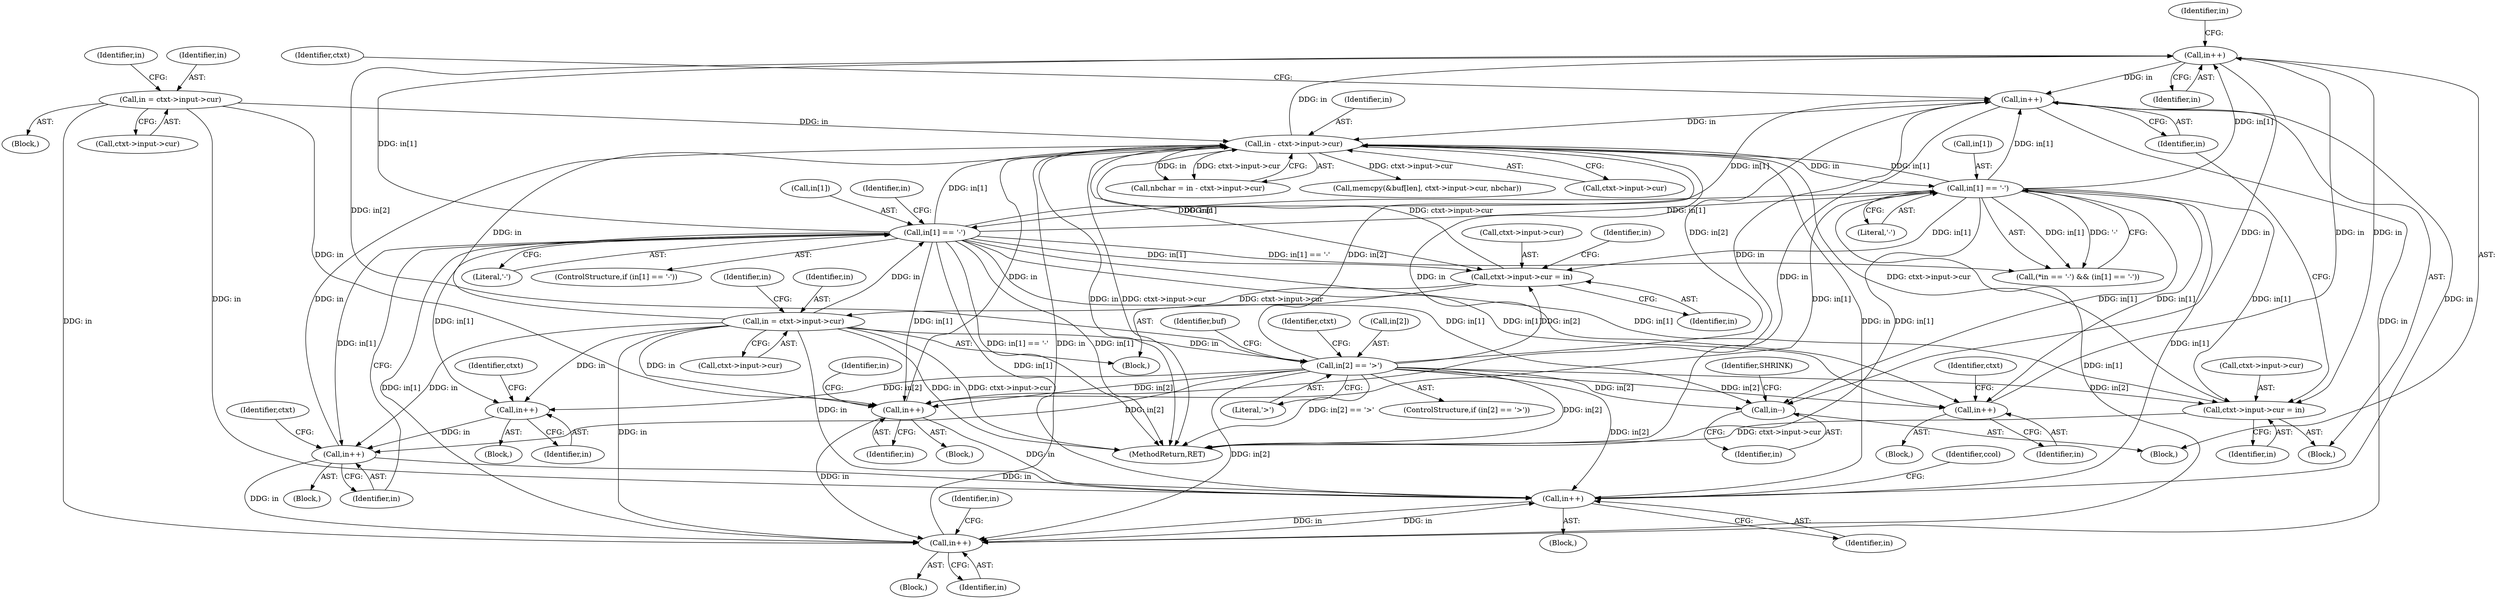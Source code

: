 digraph "0_Chrome_d0947db40187f4708c58e64cbd6013faf9eddeed_8@pointer" {
"1000490" [label="(Call,in--)"];
"1000459" [label="(Call,in++)"];
"1000508" [label="(Call,in[1] == '-')"];
"1000317" [label="(Call,in[1] == '-')"];
"1000279" [label="(Call,in - ctxt->input->cur)"];
"1000238" [label="(Call,in++)"];
"1000601" [label="(Call,in++)"];
"1000593" [label="(Call,in++)"];
"1000494" [label="(Call,in = ctxt->input->cur)"];
"1000425" [label="(Call,ctxt->input->cur = in)"];
"1000515" [label="(Call,in[2] == '>')"];
"1000474" [label="(Call,in++)"];
"1000198" [label="(Call,in++)"];
"1000168" [label="(Call,in = ctxt->input->cur)"];
"1000270" [label="(Call,in++)"];
"1000467" [label="(Call,ctxt->input->cur = in)"];
"1000438" [label="(Call,in++)"];
"1000598" [label="(Identifier,ctxt)"];
"1000168" [label="(Call,in = ctxt->input->cur)"];
"1000458" [label="(Block,)"];
"1000459" [label="(Call,in++)"];
"1000464" [label="(Identifier,in)"];
"1000479" [label="(Identifier,ctxt)"];
"1000274" [label="(Identifier,in)"];
"1000438" [label="(Call,in++)"];
"1000467" [label="(Call,ctxt->input->cur = in)"];
"1000280" [label="(Identifier,in)"];
"1000443" [label="(Identifier,ctxt)"];
"1000512" [label="(Literal,'-')"];
"1000321" [label="(Literal,'-')"];
"1000176" [label="(Block,)"];
"1000318" [label="(Call,in[1])"];
"1000516" [label="(Call,in[2])"];
"1000256" [label="(Block,)"];
"1000466" [label="(Block,)"];
"1000426" [label="(Call,ctxt->input->cur)"];
"1000515" [label="(Call,in[2] == '>')"];
"1000506" [label="(Block,)"];
"1000496" [label="(Call,ctxt->input->cur)"];
"1000508" [label="(Call,in[1] == '-')"];
"1000504" [label="(Identifier,in)"];
"1000475" [label="(Identifier,in)"];
"1000593" [label="(Call,in++)"];
"1000491" [label="(Identifier,in)"];
"1000169" [label="(Identifier,in)"];
"1000271" [label="(Identifier,in)"];
"1000170" [label="(Call,ctxt->input->cur)"];
"1000509" [label="(Call,in[1])"];
"1000270" [label="(Call,in++)"];
"1000277" [label="(Call,nbchar = in - ctxt->input->cur)"];
"1000237" [label="(Block,)"];
"1000241" [label="(Identifier,ccol)"];
"1000317" [label="(Call,in[1] == '-')"];
"1000239" [label="(Identifier,in)"];
"1000202" [label="(Identifier,in)"];
"1000517" [label="(Identifier,in)"];
"1000406" [label="(Call,memcpy(&buf[len], ctxt->input->cur, nbchar))"];
"1000437" [label="(Block,)"];
"1000514" [label="(ControlStructure,if (in[2] == '>'))"];
"1000180" [label="(Identifier,in)"];
"1000435" [label="(Identifier,in)"];
"1000602" [label="(Identifier,in)"];
"1000594" [label="(Identifier,in)"];
"1000635" [label="(MethodReturn,RET)"];
"1000473" [label="(Identifier,in)"];
"1000281" [label="(Call,ctxt->input->cur)"];
"1000425" [label="(Call,ctxt->input->cur = in)"];
"1000494" [label="(Call,in = ctxt->input->cur)"];
"1000439" [label="(Identifier,in)"];
"1000238" [label="(Call,in++)"];
"1000525" [label="(Identifier,ctxt)"];
"1000507" [label="(ControlStructure,if (in[1] == '-'))"];
"1000199" [label="(Identifier,in)"];
"1000606" [label="(Identifier,ctxt)"];
"1000460" [label="(Identifier,in)"];
"1000198" [label="(Call,in++)"];
"1000492" [label="(Identifier,SHRINK)"];
"1000495" [label="(Identifier,in)"];
"1000106" [label="(Block,)"];
"1000431" [label="(Identifier,in)"];
"1000474" [label="(Call,in++)"];
"1000184" [label="(Block,)"];
"1000580" [label="(Identifier,buf)"];
"1000490" [label="(Call,in--)"];
"1000468" [label="(Call,ctxt->input->cur)"];
"1000601" [label="(Call,in++)"];
"1000279" [label="(Call,in - ctxt->input->cur)"];
"1000513" [label="(Block,)"];
"1000312" [label="(Call,(*in == '-') && (in[1] == '-'))"];
"1000519" [label="(Literal,'>')"];
"1000490" -> "1000458"  [label="AST: "];
"1000490" -> "1000491"  [label="CFG: "];
"1000491" -> "1000490"  [label="AST: "];
"1000492" -> "1000490"  [label="CFG: "];
"1000459" -> "1000490"  [label="DDG: in"];
"1000508" -> "1000490"  [label="DDG: in[1]"];
"1000317" -> "1000490"  [label="DDG: in[1]"];
"1000515" -> "1000490"  [label="DDG: in[2]"];
"1000459" -> "1000458"  [label="AST: "];
"1000459" -> "1000460"  [label="CFG: "];
"1000460" -> "1000459"  [label="AST: "];
"1000464" -> "1000459"  [label="CFG: "];
"1000508" -> "1000459"  [label="DDG: in[1]"];
"1000317" -> "1000459"  [label="DDG: in[1]"];
"1000515" -> "1000459"  [label="DDG: in[2]"];
"1000438" -> "1000459"  [label="DDG: in"];
"1000279" -> "1000459"  [label="DDG: in"];
"1000459" -> "1000467"  [label="DDG: in"];
"1000459" -> "1000474"  [label="DDG: in"];
"1000508" -> "1000507"  [label="AST: "];
"1000508" -> "1000512"  [label="CFG: "];
"1000509" -> "1000508"  [label="AST: "];
"1000512" -> "1000508"  [label="AST: "];
"1000517" -> "1000508"  [label="CFG: "];
"1000602" -> "1000508"  [label="CFG: "];
"1000508" -> "1000635"  [label="DDG: in[1]"];
"1000508" -> "1000635"  [label="DDG: in[1] == '-'"];
"1000508" -> "1000198"  [label="DDG: in[1]"];
"1000508" -> "1000238"  [label="DDG: in[1]"];
"1000508" -> "1000270"  [label="DDG: in[1]"];
"1000508" -> "1000279"  [label="DDG: in[1]"];
"1000508" -> "1000312"  [label="DDG: in[1] == '-'"];
"1000508" -> "1000317"  [label="DDG: in[1]"];
"1000508" -> "1000425"  [label="DDG: in[1]"];
"1000508" -> "1000438"  [label="DDG: in[1]"];
"1000508" -> "1000467"  [label="DDG: in[1]"];
"1000508" -> "1000474"  [label="DDG: in[1]"];
"1000317" -> "1000508"  [label="DDG: in[1]"];
"1000494" -> "1000508"  [label="DDG: in"];
"1000508" -> "1000593"  [label="DDG: in[1]"];
"1000508" -> "1000601"  [label="DDG: in[1]"];
"1000317" -> "1000312"  [label="AST: "];
"1000317" -> "1000321"  [label="CFG: "];
"1000318" -> "1000317"  [label="AST: "];
"1000321" -> "1000317"  [label="AST: "];
"1000312" -> "1000317"  [label="CFG: "];
"1000317" -> "1000635"  [label="DDG: in[1]"];
"1000317" -> "1000198"  [label="DDG: in[1]"];
"1000317" -> "1000238"  [label="DDG: in[1]"];
"1000317" -> "1000270"  [label="DDG: in[1]"];
"1000317" -> "1000279"  [label="DDG: in[1]"];
"1000317" -> "1000312"  [label="DDG: in[1]"];
"1000317" -> "1000312"  [label="DDG: '-'"];
"1000279" -> "1000317"  [label="DDG: in"];
"1000317" -> "1000425"  [label="DDG: in[1]"];
"1000317" -> "1000438"  [label="DDG: in[1]"];
"1000317" -> "1000467"  [label="DDG: in[1]"];
"1000317" -> "1000474"  [label="DDG: in[1]"];
"1000279" -> "1000277"  [label="AST: "];
"1000279" -> "1000281"  [label="CFG: "];
"1000280" -> "1000279"  [label="AST: "];
"1000281" -> "1000279"  [label="AST: "];
"1000277" -> "1000279"  [label="CFG: "];
"1000279" -> "1000635"  [label="DDG: in"];
"1000279" -> "1000635"  [label="DDG: ctxt->input->cur"];
"1000279" -> "1000277"  [label="DDG: in"];
"1000279" -> "1000277"  [label="DDG: ctxt->input->cur"];
"1000238" -> "1000279"  [label="DDG: in"];
"1000601" -> "1000279"  [label="DDG: in"];
"1000474" -> "1000279"  [label="DDG: in"];
"1000198" -> "1000279"  [label="DDG: in"];
"1000270" -> "1000279"  [label="DDG: in"];
"1000168" -> "1000279"  [label="DDG: in"];
"1000494" -> "1000279"  [label="DDG: in"];
"1000515" -> "1000279"  [label="DDG: in[2]"];
"1000467" -> "1000279"  [label="DDG: ctxt->input->cur"];
"1000425" -> "1000279"  [label="DDG: ctxt->input->cur"];
"1000279" -> "1000406"  [label="DDG: ctxt->input->cur"];
"1000279" -> "1000425"  [label="DDG: in"];
"1000279" -> "1000438"  [label="DDG: in"];
"1000238" -> "1000237"  [label="AST: "];
"1000238" -> "1000239"  [label="CFG: "];
"1000239" -> "1000238"  [label="AST: "];
"1000241" -> "1000238"  [label="CFG: "];
"1000601" -> "1000238"  [label="DDG: in"];
"1000474" -> "1000238"  [label="DDG: in"];
"1000198" -> "1000238"  [label="DDG: in"];
"1000270" -> "1000238"  [label="DDG: in"];
"1000168" -> "1000238"  [label="DDG: in"];
"1000494" -> "1000238"  [label="DDG: in"];
"1000515" -> "1000238"  [label="DDG: in[2]"];
"1000238" -> "1000270"  [label="DDG: in"];
"1000601" -> "1000506"  [label="AST: "];
"1000601" -> "1000602"  [label="CFG: "];
"1000602" -> "1000601"  [label="AST: "];
"1000606" -> "1000601"  [label="CFG: "];
"1000601" -> "1000270"  [label="DDG: in"];
"1000593" -> "1000601"  [label="DDG: in"];
"1000494" -> "1000601"  [label="DDG: in"];
"1000515" -> "1000601"  [label="DDG: in[2]"];
"1000593" -> "1000513"  [label="AST: "];
"1000593" -> "1000594"  [label="CFG: "];
"1000594" -> "1000593"  [label="AST: "];
"1000598" -> "1000593"  [label="CFG: "];
"1000494" -> "1000593"  [label="DDG: in"];
"1000515" -> "1000593"  [label="DDG: in[2]"];
"1000494" -> "1000176"  [label="AST: "];
"1000494" -> "1000496"  [label="CFG: "];
"1000495" -> "1000494"  [label="AST: "];
"1000496" -> "1000494"  [label="AST: "];
"1000504" -> "1000494"  [label="CFG: "];
"1000494" -> "1000635"  [label="DDG: ctxt->input->cur"];
"1000494" -> "1000635"  [label="DDG: in"];
"1000494" -> "1000198"  [label="DDG: in"];
"1000494" -> "1000270"  [label="DDG: in"];
"1000425" -> "1000494"  [label="DDG: ctxt->input->cur"];
"1000494" -> "1000515"  [label="DDG: in"];
"1000425" -> "1000176"  [label="AST: "];
"1000425" -> "1000431"  [label="CFG: "];
"1000426" -> "1000425"  [label="AST: "];
"1000431" -> "1000425"  [label="AST: "];
"1000435" -> "1000425"  [label="CFG: "];
"1000515" -> "1000425"  [label="DDG: in[2]"];
"1000515" -> "1000514"  [label="AST: "];
"1000515" -> "1000519"  [label="CFG: "];
"1000516" -> "1000515"  [label="AST: "];
"1000519" -> "1000515"  [label="AST: "];
"1000525" -> "1000515"  [label="CFG: "];
"1000580" -> "1000515"  [label="CFG: "];
"1000515" -> "1000635"  [label="DDG: in[2] == '>'"];
"1000515" -> "1000635"  [label="DDG: in[2]"];
"1000515" -> "1000198"  [label="DDG: in[2]"];
"1000515" -> "1000270"  [label="DDG: in[2]"];
"1000515" -> "1000438"  [label="DDG: in[2]"];
"1000515" -> "1000467"  [label="DDG: in[2]"];
"1000515" -> "1000474"  [label="DDG: in[2]"];
"1000474" -> "1000466"  [label="AST: "];
"1000474" -> "1000475"  [label="CFG: "];
"1000475" -> "1000474"  [label="AST: "];
"1000479" -> "1000474"  [label="CFG: "];
"1000474" -> "1000635"  [label="DDG: in"];
"1000474" -> "1000198"  [label="DDG: in"];
"1000474" -> "1000270"  [label="DDG: in"];
"1000198" -> "1000184"  [label="AST: "];
"1000198" -> "1000199"  [label="CFG: "];
"1000199" -> "1000198"  [label="AST: "];
"1000202" -> "1000198"  [label="CFG: "];
"1000168" -> "1000198"  [label="DDG: in"];
"1000198" -> "1000270"  [label="DDG: in"];
"1000168" -> "1000106"  [label="AST: "];
"1000168" -> "1000170"  [label="CFG: "];
"1000169" -> "1000168"  [label="AST: "];
"1000170" -> "1000168"  [label="AST: "];
"1000180" -> "1000168"  [label="CFG: "];
"1000168" -> "1000270"  [label="DDG: in"];
"1000270" -> "1000256"  [label="AST: "];
"1000270" -> "1000271"  [label="CFG: "];
"1000271" -> "1000270"  [label="AST: "];
"1000274" -> "1000270"  [label="CFG: "];
"1000467" -> "1000466"  [label="AST: "];
"1000467" -> "1000473"  [label="CFG: "];
"1000468" -> "1000467"  [label="AST: "];
"1000473" -> "1000467"  [label="AST: "];
"1000475" -> "1000467"  [label="CFG: "];
"1000467" -> "1000635"  [label="DDG: ctxt->input->cur"];
"1000438" -> "1000437"  [label="AST: "];
"1000438" -> "1000439"  [label="CFG: "];
"1000439" -> "1000438"  [label="AST: "];
"1000443" -> "1000438"  [label="CFG: "];
}
